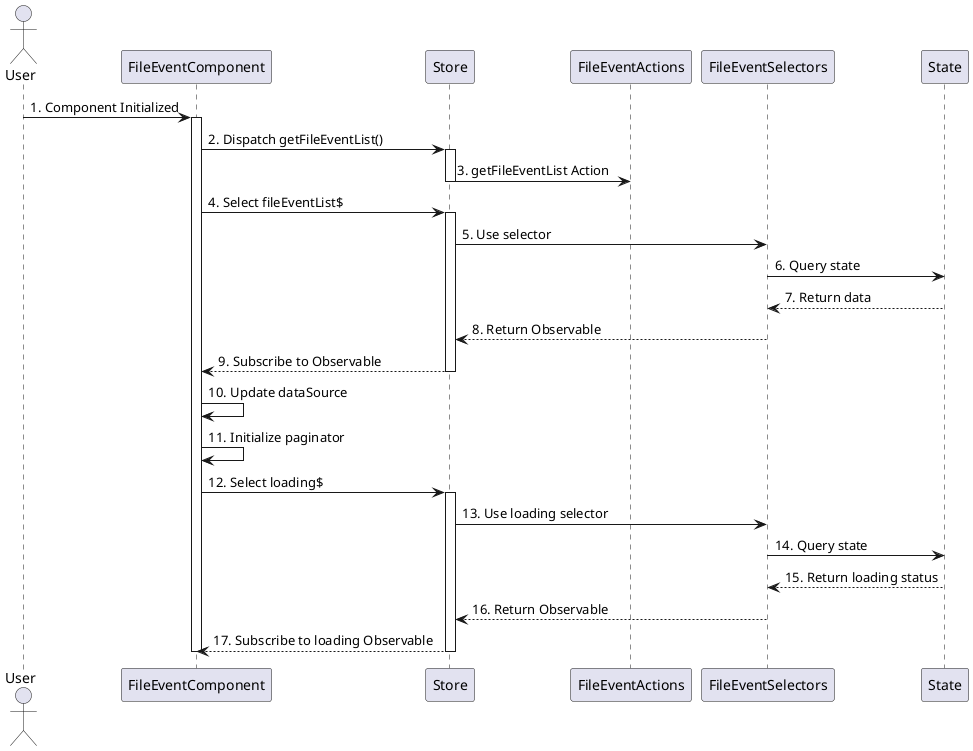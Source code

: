 @startuml FileEventComponent_Flow

actor User
participant "FileEventComponent" as Comp
participant "Store" as Store
participant "FileEventActions" as Act
participant "FileEventSelectors" as Sel
participant "State" as State

User -> Comp : 1. Component Initialized
activate Comp

Comp -> Store : 2. Dispatch getFileEventList()
activate Store
Store -> Act : 3. getFileEventList Action
deactivate Store

Comp -> Store : 4. Select fileEventList$
activate Store
Store -> Sel : 5. Use selector
Sel -> State : 6. Query state
State --> Sel : 7. Return data
Sel --> Store : 8. Return Observable
Store --> Comp : 9. Subscribe to Observable
deactivate Store

Comp -> Comp : 10. Update dataSource
Comp -> Comp : 11. Initialize paginator

Comp -> Store : 12. Select loading$
activate Store
Store -> Sel : 13. Use loading selector
Sel -> State : 14. Query state
State --> Sel : 15. Return loading status
Sel --> Store : 16. Return Observable
Store --> Comp : 17. Subscribe to loading Observable
deactivate Store

deactivate Comp

@enduml
